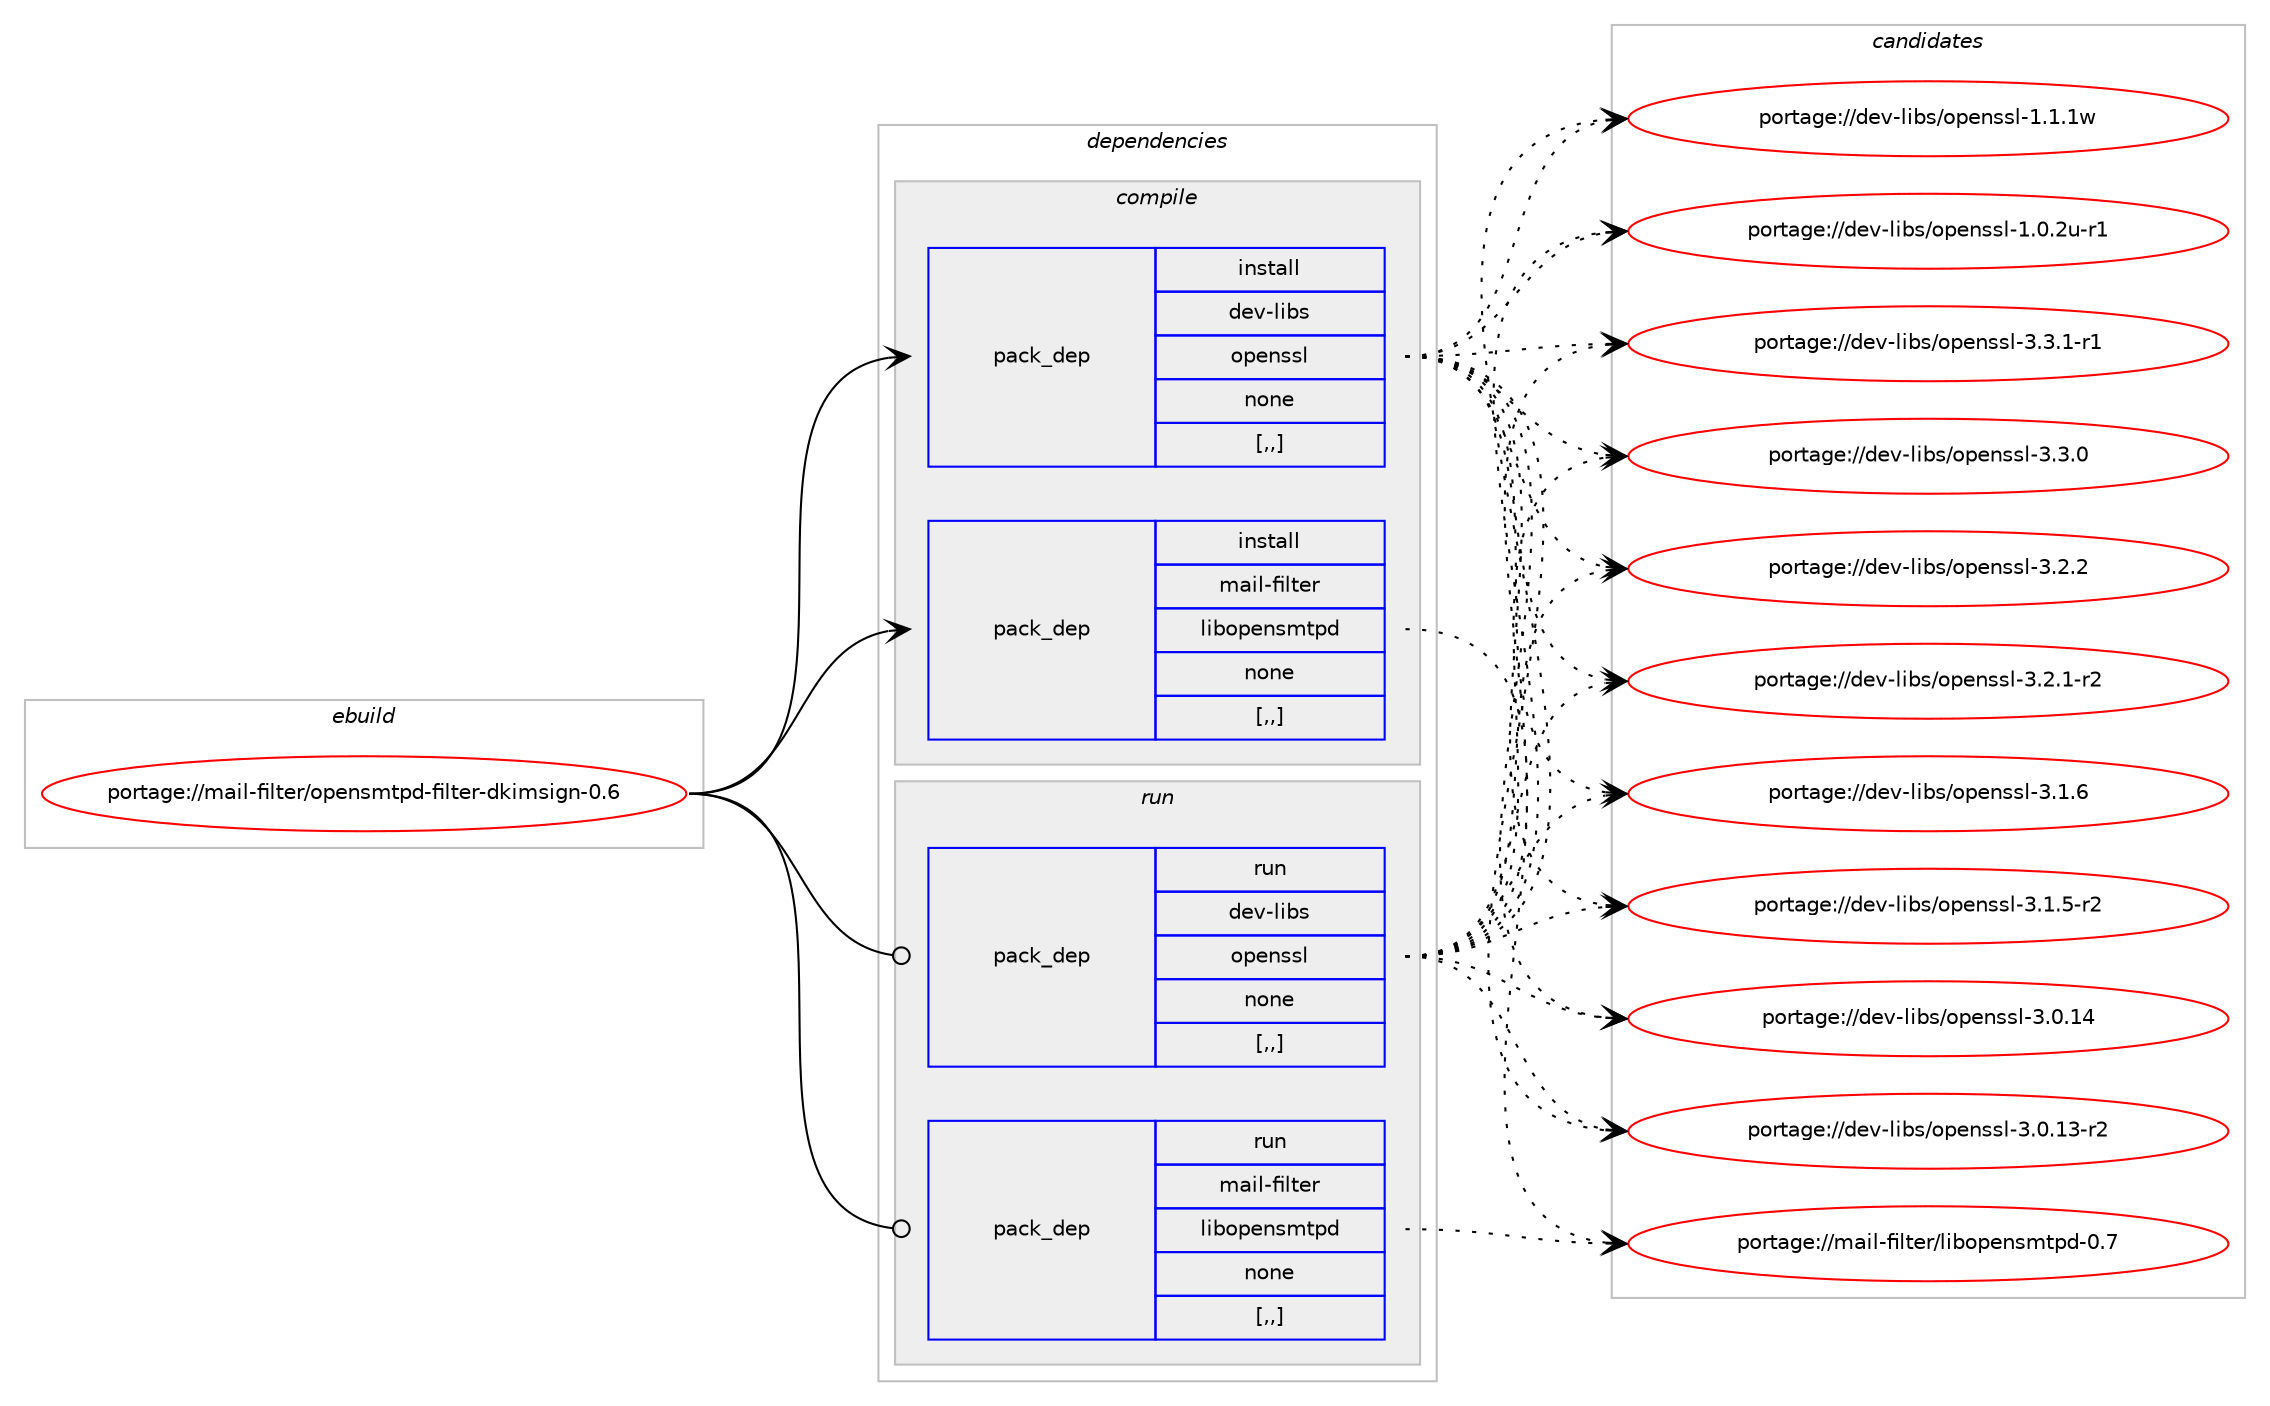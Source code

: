 digraph prolog {

# *************
# Graph options
# *************

newrank=true;
concentrate=true;
compound=true;
graph [rankdir=LR,fontname=Helvetica,fontsize=10,ranksep=1.5];#, ranksep=2.5, nodesep=0.2];
edge  [arrowhead=vee];
node  [fontname=Helvetica,fontsize=10];

# **********
# The ebuild
# **********

subgraph cluster_leftcol {
color=gray;
label=<<i>ebuild</i>>;
id [label="portage://mail-filter/opensmtpd-filter-dkimsign-0.6", color=red, width=4, href="../mail-filter/opensmtpd-filter-dkimsign-0.6.svg"];
}

# ****************
# The dependencies
# ****************

subgraph cluster_midcol {
color=gray;
label=<<i>dependencies</i>>;
subgraph cluster_compile {
fillcolor="#eeeeee";
style=filled;
label=<<i>compile</i>>;
subgraph pack206682 {
dependency279263 [label=<<TABLE BORDER="0" CELLBORDER="1" CELLSPACING="0" CELLPADDING="4" WIDTH="220"><TR><TD ROWSPAN="6" CELLPADDING="30">pack_dep</TD></TR><TR><TD WIDTH="110">install</TD></TR><TR><TD>dev-libs</TD></TR><TR><TD>openssl</TD></TR><TR><TD>none</TD></TR><TR><TD>[,,]</TD></TR></TABLE>>, shape=none, color=blue];
}
id:e -> dependency279263:w [weight=20,style="solid",arrowhead="vee"];
subgraph pack206683 {
dependency279264 [label=<<TABLE BORDER="0" CELLBORDER="1" CELLSPACING="0" CELLPADDING="4" WIDTH="220"><TR><TD ROWSPAN="6" CELLPADDING="30">pack_dep</TD></TR><TR><TD WIDTH="110">install</TD></TR><TR><TD>mail-filter</TD></TR><TR><TD>libopensmtpd</TD></TR><TR><TD>none</TD></TR><TR><TD>[,,]</TD></TR></TABLE>>, shape=none, color=blue];
}
id:e -> dependency279264:w [weight=20,style="solid",arrowhead="vee"];
}
subgraph cluster_compileandrun {
fillcolor="#eeeeee";
style=filled;
label=<<i>compile and run</i>>;
}
subgraph cluster_run {
fillcolor="#eeeeee";
style=filled;
label=<<i>run</i>>;
subgraph pack206684 {
dependency279265 [label=<<TABLE BORDER="0" CELLBORDER="1" CELLSPACING="0" CELLPADDING="4" WIDTH="220"><TR><TD ROWSPAN="6" CELLPADDING="30">pack_dep</TD></TR><TR><TD WIDTH="110">run</TD></TR><TR><TD>dev-libs</TD></TR><TR><TD>openssl</TD></TR><TR><TD>none</TD></TR><TR><TD>[,,]</TD></TR></TABLE>>, shape=none, color=blue];
}
id:e -> dependency279265:w [weight=20,style="solid",arrowhead="odot"];
subgraph pack206685 {
dependency279266 [label=<<TABLE BORDER="0" CELLBORDER="1" CELLSPACING="0" CELLPADDING="4" WIDTH="220"><TR><TD ROWSPAN="6" CELLPADDING="30">pack_dep</TD></TR><TR><TD WIDTH="110">run</TD></TR><TR><TD>mail-filter</TD></TR><TR><TD>libopensmtpd</TD></TR><TR><TD>none</TD></TR><TR><TD>[,,]</TD></TR></TABLE>>, shape=none, color=blue];
}
id:e -> dependency279266:w [weight=20,style="solid",arrowhead="odot"];
}
}

# **************
# The candidates
# **************

subgraph cluster_choices {
rank=same;
color=gray;
label=<<i>candidates</i>>;

subgraph choice206682 {
color=black;
nodesep=1;
choice1001011184510810598115471111121011101151151084551465146494511449 [label="portage://dev-libs/openssl-3.3.1-r1", color=red, width=4,href="../dev-libs/openssl-3.3.1-r1.svg"];
choice100101118451081059811547111112101110115115108455146514648 [label="portage://dev-libs/openssl-3.3.0", color=red, width=4,href="../dev-libs/openssl-3.3.0.svg"];
choice100101118451081059811547111112101110115115108455146504650 [label="portage://dev-libs/openssl-3.2.2", color=red, width=4,href="../dev-libs/openssl-3.2.2.svg"];
choice1001011184510810598115471111121011101151151084551465046494511450 [label="portage://dev-libs/openssl-3.2.1-r2", color=red, width=4,href="../dev-libs/openssl-3.2.1-r2.svg"];
choice100101118451081059811547111112101110115115108455146494654 [label="portage://dev-libs/openssl-3.1.6", color=red, width=4,href="../dev-libs/openssl-3.1.6.svg"];
choice1001011184510810598115471111121011101151151084551464946534511450 [label="portage://dev-libs/openssl-3.1.5-r2", color=red, width=4,href="../dev-libs/openssl-3.1.5-r2.svg"];
choice10010111845108105981154711111210111011511510845514648464952 [label="portage://dev-libs/openssl-3.0.14", color=red, width=4,href="../dev-libs/openssl-3.0.14.svg"];
choice100101118451081059811547111112101110115115108455146484649514511450 [label="portage://dev-libs/openssl-3.0.13-r2", color=red, width=4,href="../dev-libs/openssl-3.0.13-r2.svg"];
choice100101118451081059811547111112101110115115108454946494649119 [label="portage://dev-libs/openssl-1.1.1w", color=red, width=4,href="../dev-libs/openssl-1.1.1w.svg"];
choice1001011184510810598115471111121011101151151084549464846501174511449 [label="portage://dev-libs/openssl-1.0.2u-r1", color=red, width=4,href="../dev-libs/openssl-1.0.2u-r1.svg"];
dependency279263:e -> choice1001011184510810598115471111121011101151151084551465146494511449:w [style=dotted,weight="100"];
dependency279263:e -> choice100101118451081059811547111112101110115115108455146514648:w [style=dotted,weight="100"];
dependency279263:e -> choice100101118451081059811547111112101110115115108455146504650:w [style=dotted,weight="100"];
dependency279263:e -> choice1001011184510810598115471111121011101151151084551465046494511450:w [style=dotted,weight="100"];
dependency279263:e -> choice100101118451081059811547111112101110115115108455146494654:w [style=dotted,weight="100"];
dependency279263:e -> choice1001011184510810598115471111121011101151151084551464946534511450:w [style=dotted,weight="100"];
dependency279263:e -> choice10010111845108105981154711111210111011511510845514648464952:w [style=dotted,weight="100"];
dependency279263:e -> choice100101118451081059811547111112101110115115108455146484649514511450:w [style=dotted,weight="100"];
dependency279263:e -> choice100101118451081059811547111112101110115115108454946494649119:w [style=dotted,weight="100"];
dependency279263:e -> choice1001011184510810598115471111121011101151151084549464846501174511449:w [style=dotted,weight="100"];
}
subgraph choice206683 {
color=black;
nodesep=1;
choice1099710510845102105108116101114471081059811111210111011510911611210045484655 [label="portage://mail-filter/libopensmtpd-0.7", color=red, width=4,href="../mail-filter/libopensmtpd-0.7.svg"];
dependency279264:e -> choice1099710510845102105108116101114471081059811111210111011510911611210045484655:w [style=dotted,weight="100"];
}
subgraph choice206684 {
color=black;
nodesep=1;
choice1001011184510810598115471111121011101151151084551465146494511449 [label="portage://dev-libs/openssl-3.3.1-r1", color=red, width=4,href="../dev-libs/openssl-3.3.1-r1.svg"];
choice100101118451081059811547111112101110115115108455146514648 [label="portage://dev-libs/openssl-3.3.0", color=red, width=4,href="../dev-libs/openssl-3.3.0.svg"];
choice100101118451081059811547111112101110115115108455146504650 [label="portage://dev-libs/openssl-3.2.2", color=red, width=4,href="../dev-libs/openssl-3.2.2.svg"];
choice1001011184510810598115471111121011101151151084551465046494511450 [label="portage://dev-libs/openssl-3.2.1-r2", color=red, width=4,href="../dev-libs/openssl-3.2.1-r2.svg"];
choice100101118451081059811547111112101110115115108455146494654 [label="portage://dev-libs/openssl-3.1.6", color=red, width=4,href="../dev-libs/openssl-3.1.6.svg"];
choice1001011184510810598115471111121011101151151084551464946534511450 [label="portage://dev-libs/openssl-3.1.5-r2", color=red, width=4,href="../dev-libs/openssl-3.1.5-r2.svg"];
choice10010111845108105981154711111210111011511510845514648464952 [label="portage://dev-libs/openssl-3.0.14", color=red, width=4,href="../dev-libs/openssl-3.0.14.svg"];
choice100101118451081059811547111112101110115115108455146484649514511450 [label="portage://dev-libs/openssl-3.0.13-r2", color=red, width=4,href="../dev-libs/openssl-3.0.13-r2.svg"];
choice100101118451081059811547111112101110115115108454946494649119 [label="portage://dev-libs/openssl-1.1.1w", color=red, width=4,href="../dev-libs/openssl-1.1.1w.svg"];
choice1001011184510810598115471111121011101151151084549464846501174511449 [label="portage://dev-libs/openssl-1.0.2u-r1", color=red, width=4,href="../dev-libs/openssl-1.0.2u-r1.svg"];
dependency279265:e -> choice1001011184510810598115471111121011101151151084551465146494511449:w [style=dotted,weight="100"];
dependency279265:e -> choice100101118451081059811547111112101110115115108455146514648:w [style=dotted,weight="100"];
dependency279265:e -> choice100101118451081059811547111112101110115115108455146504650:w [style=dotted,weight="100"];
dependency279265:e -> choice1001011184510810598115471111121011101151151084551465046494511450:w [style=dotted,weight="100"];
dependency279265:e -> choice100101118451081059811547111112101110115115108455146494654:w [style=dotted,weight="100"];
dependency279265:e -> choice1001011184510810598115471111121011101151151084551464946534511450:w [style=dotted,weight="100"];
dependency279265:e -> choice10010111845108105981154711111210111011511510845514648464952:w [style=dotted,weight="100"];
dependency279265:e -> choice100101118451081059811547111112101110115115108455146484649514511450:w [style=dotted,weight="100"];
dependency279265:e -> choice100101118451081059811547111112101110115115108454946494649119:w [style=dotted,weight="100"];
dependency279265:e -> choice1001011184510810598115471111121011101151151084549464846501174511449:w [style=dotted,weight="100"];
}
subgraph choice206685 {
color=black;
nodesep=1;
choice1099710510845102105108116101114471081059811111210111011510911611210045484655 [label="portage://mail-filter/libopensmtpd-0.7", color=red, width=4,href="../mail-filter/libopensmtpd-0.7.svg"];
dependency279266:e -> choice1099710510845102105108116101114471081059811111210111011510911611210045484655:w [style=dotted,weight="100"];
}
}

}
